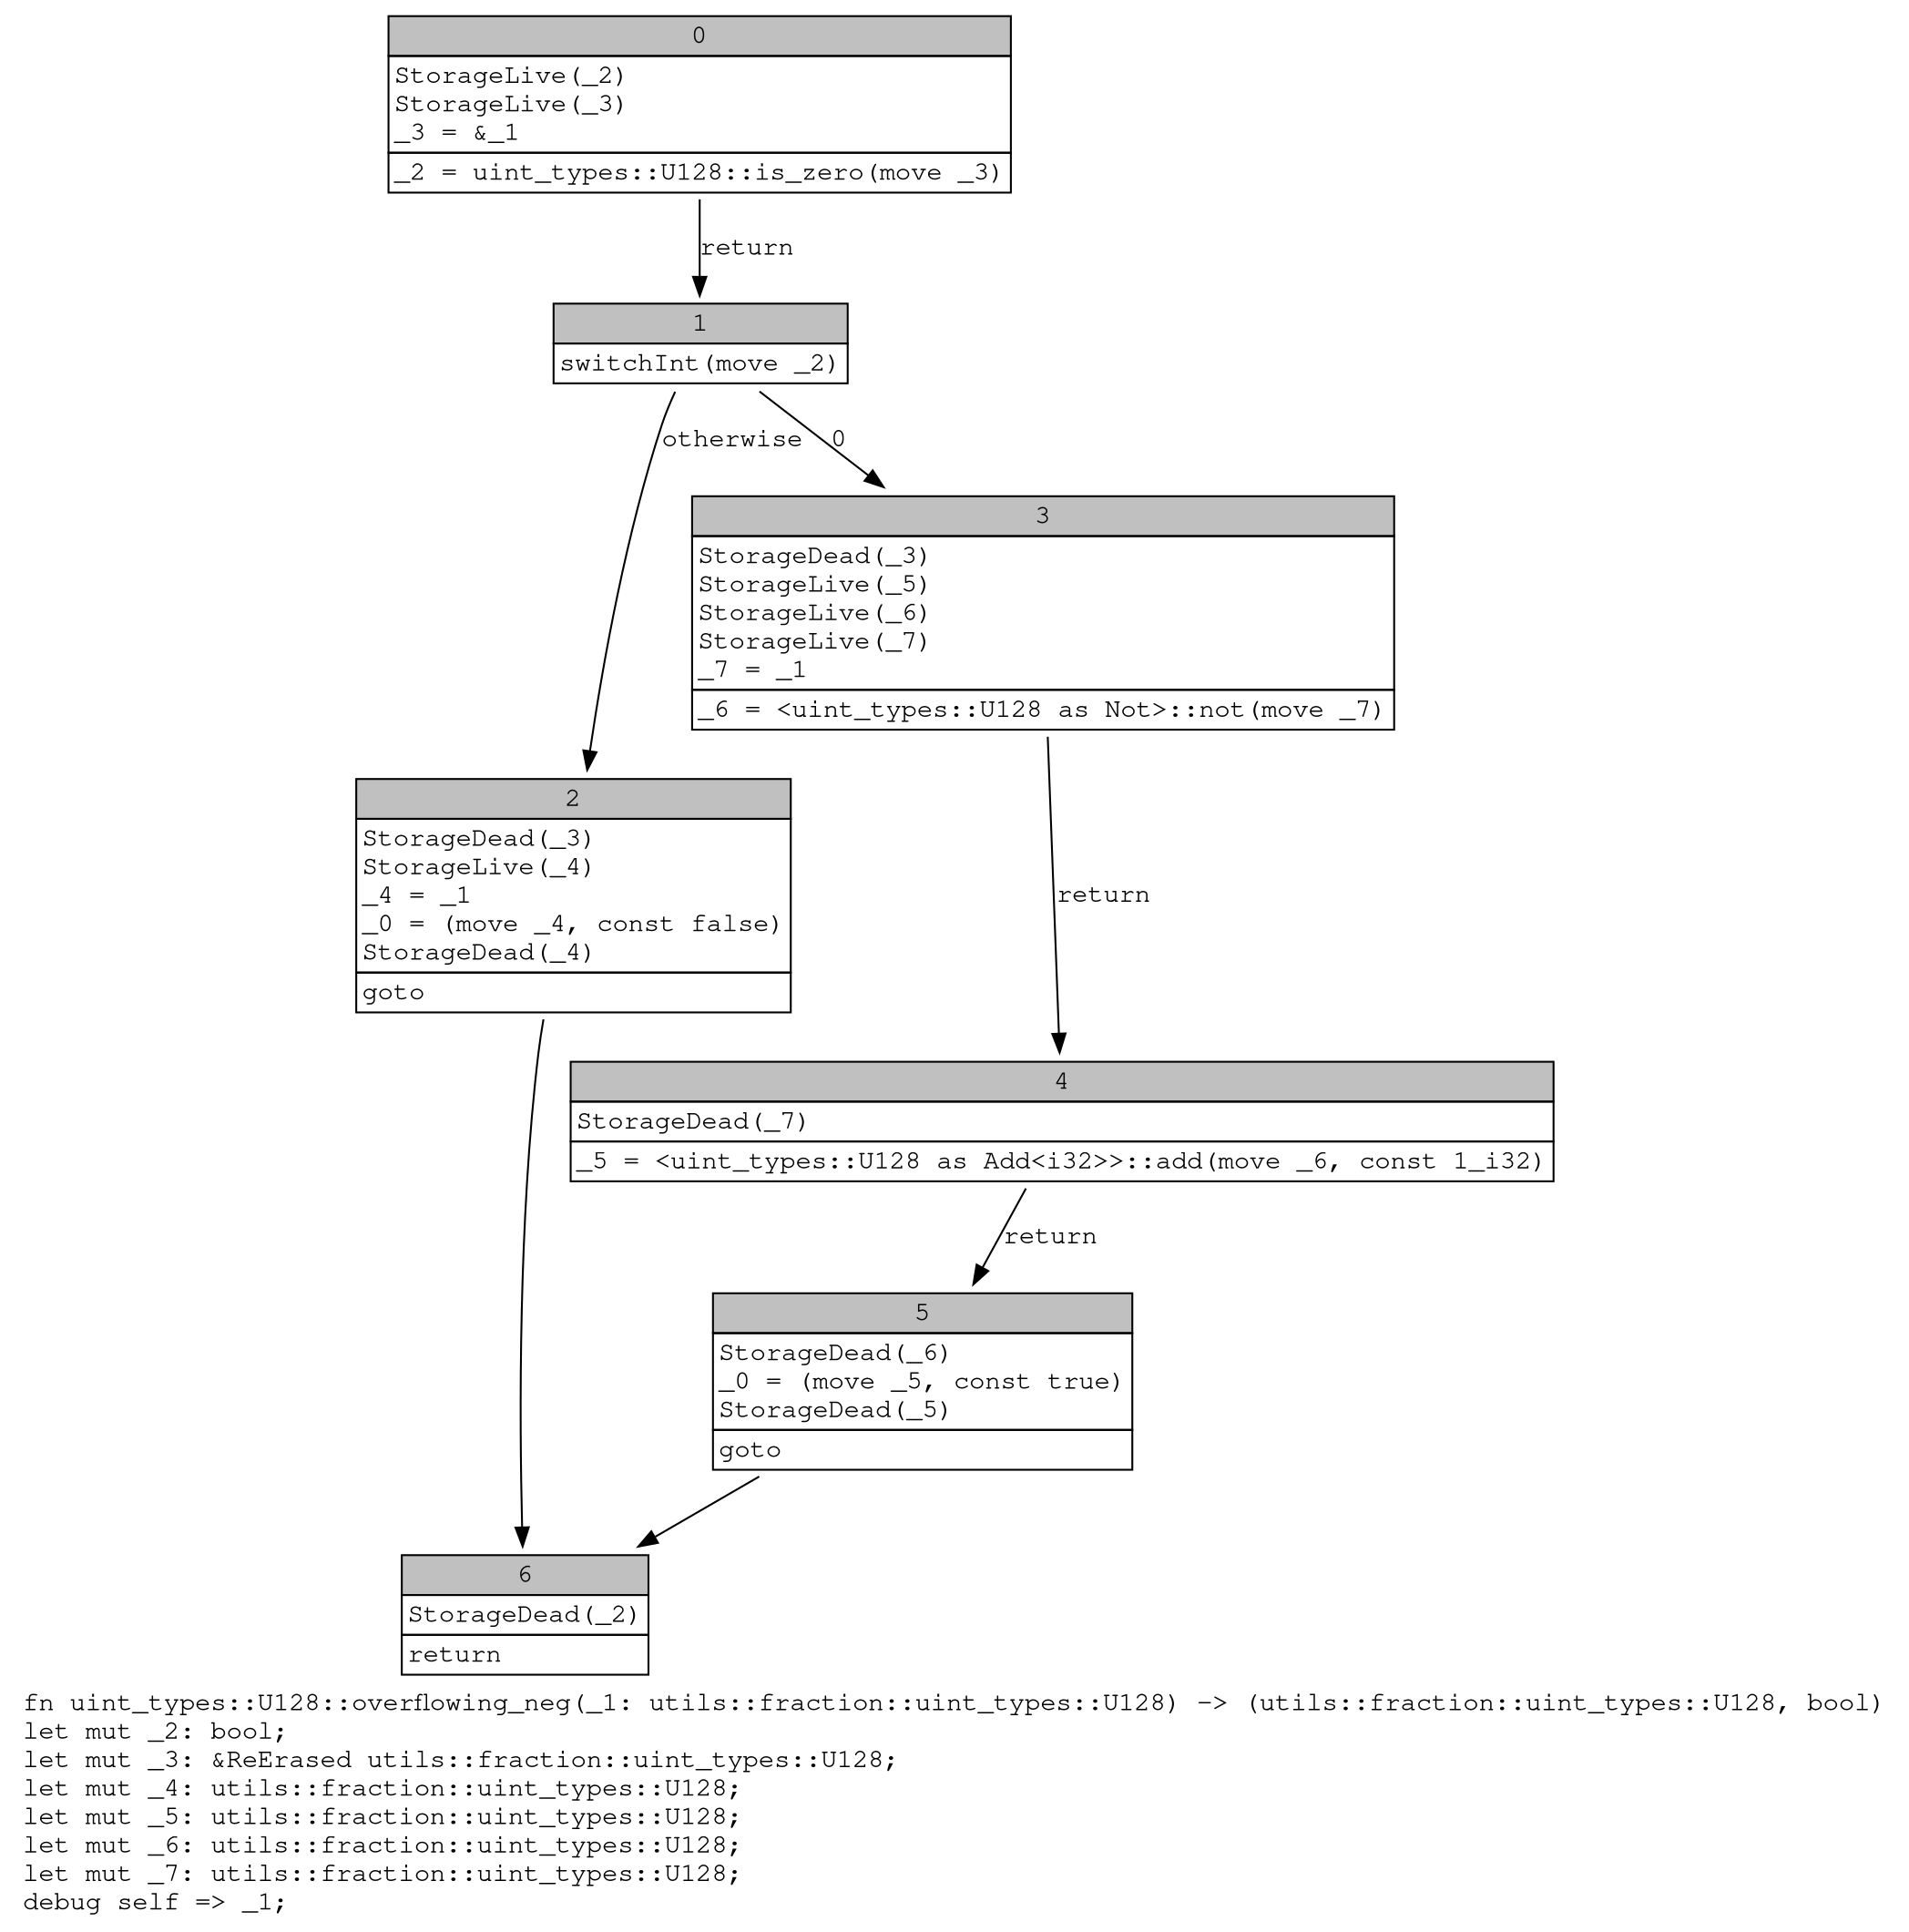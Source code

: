 digraph Mir_0_11924 {
    graph [fontname="Courier, monospace"];
    node [fontname="Courier, monospace"];
    edge [fontname="Courier, monospace"];
    label=<fn uint_types::U128::overflowing_neg(_1: utils::fraction::uint_types::U128) -&gt; (utils::fraction::uint_types::U128, bool)<br align="left"/>let mut _2: bool;<br align="left"/>let mut _3: &amp;ReErased utils::fraction::uint_types::U128;<br align="left"/>let mut _4: utils::fraction::uint_types::U128;<br align="left"/>let mut _5: utils::fraction::uint_types::U128;<br align="left"/>let mut _6: utils::fraction::uint_types::U128;<br align="left"/>let mut _7: utils::fraction::uint_types::U128;<br align="left"/>debug self =&gt; _1;<br align="left"/>>;
    bb0__0_11924 [shape="none", label=<<table border="0" cellborder="1" cellspacing="0"><tr><td bgcolor="gray" align="center" colspan="1">0</td></tr><tr><td align="left" balign="left">StorageLive(_2)<br/>StorageLive(_3)<br/>_3 = &amp;_1<br/></td></tr><tr><td align="left">_2 = uint_types::U128::is_zero(move _3)</td></tr></table>>];
    bb1__0_11924 [shape="none", label=<<table border="0" cellborder="1" cellspacing="0"><tr><td bgcolor="gray" align="center" colspan="1">1</td></tr><tr><td align="left">switchInt(move _2)</td></tr></table>>];
    bb2__0_11924 [shape="none", label=<<table border="0" cellborder="1" cellspacing="0"><tr><td bgcolor="gray" align="center" colspan="1">2</td></tr><tr><td align="left" balign="left">StorageDead(_3)<br/>StorageLive(_4)<br/>_4 = _1<br/>_0 = (move _4, const false)<br/>StorageDead(_4)<br/></td></tr><tr><td align="left">goto</td></tr></table>>];
    bb3__0_11924 [shape="none", label=<<table border="0" cellborder="1" cellspacing="0"><tr><td bgcolor="gray" align="center" colspan="1">3</td></tr><tr><td align="left" balign="left">StorageDead(_3)<br/>StorageLive(_5)<br/>StorageLive(_6)<br/>StorageLive(_7)<br/>_7 = _1<br/></td></tr><tr><td align="left">_6 = &lt;uint_types::U128 as Not&gt;::not(move _7)</td></tr></table>>];
    bb4__0_11924 [shape="none", label=<<table border="0" cellborder="1" cellspacing="0"><tr><td bgcolor="gray" align="center" colspan="1">4</td></tr><tr><td align="left" balign="left">StorageDead(_7)<br/></td></tr><tr><td align="left">_5 = &lt;uint_types::U128 as Add&lt;i32&gt;&gt;::add(move _6, const 1_i32)</td></tr></table>>];
    bb5__0_11924 [shape="none", label=<<table border="0" cellborder="1" cellspacing="0"><tr><td bgcolor="gray" align="center" colspan="1">5</td></tr><tr><td align="left" balign="left">StorageDead(_6)<br/>_0 = (move _5, const true)<br/>StorageDead(_5)<br/></td></tr><tr><td align="left">goto</td></tr></table>>];
    bb6__0_11924 [shape="none", label=<<table border="0" cellborder="1" cellspacing="0"><tr><td bgcolor="gray" align="center" colspan="1">6</td></tr><tr><td align="left" balign="left">StorageDead(_2)<br/></td></tr><tr><td align="left">return</td></tr></table>>];
    bb0__0_11924 -> bb1__0_11924 [label="return"];
    bb1__0_11924 -> bb3__0_11924 [label="0"];
    bb1__0_11924 -> bb2__0_11924 [label="otherwise"];
    bb2__0_11924 -> bb6__0_11924 [label=""];
    bb3__0_11924 -> bb4__0_11924 [label="return"];
    bb4__0_11924 -> bb5__0_11924 [label="return"];
    bb5__0_11924 -> bb6__0_11924 [label=""];
}
